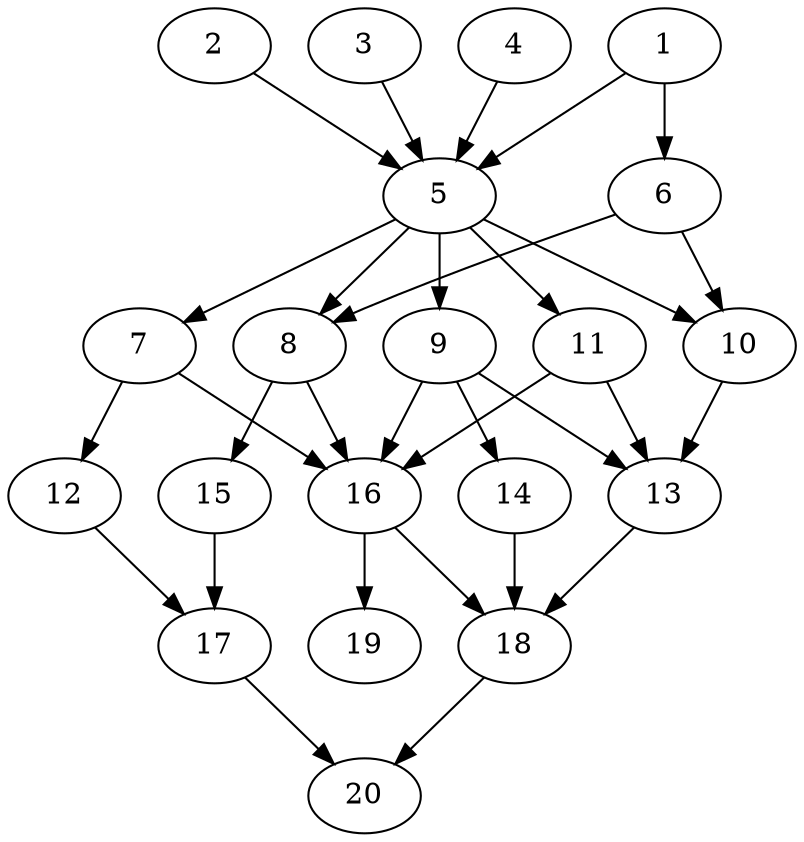 // DAG automatically generated by daggen at Tue Jul 23 14:31:37 2019
// ./daggen --dot -n 20 --ccr 0.5 --fat 0.5 --regular 0.5 --density 0.8 --mindata 5242880 --maxdata 52428800 
digraph G {
  1 [size="51820544", alpha="0.08", expect_size="25910272"] 
  1 -> 5 [size ="25910272"]
  1 -> 6 [size ="25910272"]
  2 [size="56324096", alpha="0.13", expect_size="28162048"] 
  2 -> 5 [size ="28162048"]
  3 [size="19451904", alpha="0.18", expect_size="9725952"] 
  3 -> 5 [size ="9725952"]
  4 [size="80840704", alpha="0.07", expect_size="40420352"] 
  4 -> 5 [size ="40420352"]
  5 [size="34652160", alpha="0.12", expect_size="17326080"] 
  5 -> 7 [size ="17326080"]
  5 -> 8 [size ="17326080"]
  5 -> 9 [size ="17326080"]
  5 -> 10 [size ="17326080"]
  5 -> 11 [size ="17326080"]
  6 [size="75829248", alpha="0.15", expect_size="37914624"] 
  6 -> 8 [size ="37914624"]
  6 -> 10 [size ="37914624"]
  7 [size="74831872", alpha="0.16", expect_size="37415936"] 
  7 -> 12 [size ="37415936"]
  7 -> 16 [size ="37415936"]
  8 [size="66199552", alpha="0.16", expect_size="33099776"] 
  8 -> 15 [size ="33099776"]
  8 -> 16 [size ="33099776"]
  9 [size="64585728", alpha="0.20", expect_size="32292864"] 
  9 -> 13 [size ="32292864"]
  9 -> 14 [size ="32292864"]
  9 -> 16 [size ="32292864"]
  10 [size="61374464", alpha="0.07", expect_size="30687232"] 
  10 -> 13 [size ="30687232"]
  11 [size="66144256", alpha="0.02", expect_size="33072128"] 
  11 -> 13 [size ="33072128"]
  11 -> 16 [size ="33072128"]
  12 [size="104726528", alpha="0.19", expect_size="52363264"] 
  12 -> 17 [size ="52363264"]
  13 [size="73046016", alpha="0.01", expect_size="36523008"] 
  13 -> 18 [size ="36523008"]
  14 [size="65859584", alpha="0.20", expect_size="32929792"] 
  14 -> 18 [size ="32929792"]
  15 [size="99377152", alpha="0.00", expect_size="49688576"] 
  15 -> 17 [size ="49688576"]
  16 [size="59523072", alpha="0.07", expect_size="29761536"] 
  16 -> 18 [size ="29761536"]
  16 -> 19 [size ="29761536"]
  17 [size="37928960", alpha="0.10", expect_size="18964480"] 
  17 -> 20 [size ="18964480"]
  18 [size="20979712", alpha="0.06", expect_size="10489856"] 
  18 -> 20 [size ="10489856"]
  19 [size="95414272", alpha="0.12", expect_size="47707136"] 
  20 [size="94939136", alpha="0.18", expect_size="47469568"] 
}
